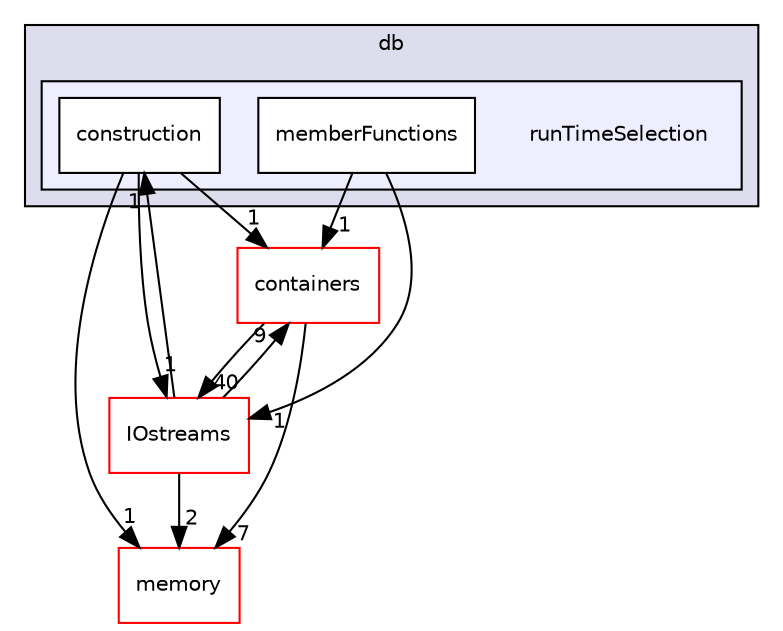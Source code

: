 digraph "src/OpenFOAM/db/runTimeSelection" {
  bgcolor=transparent;
  compound=true
  node [ fontsize="10", fontname="Helvetica"];
  edge [ labelfontsize="10", labelfontname="Helvetica"];
  subgraph clusterdir_63c634f7a7cfd679ac26c67fb30fc32f {
    graph [ bgcolor="#ddddee", pencolor="black", label="db" fontname="Helvetica", fontsize="10", URL="dir_63c634f7a7cfd679ac26c67fb30fc32f.html"]
  subgraph clusterdir_97107bb83a2a5bbfad7ddd584e3f301c {
    graph [ bgcolor="#eeeeff", pencolor="black", label="" URL="dir_97107bb83a2a5bbfad7ddd584e3f301c.html"];
    dir_97107bb83a2a5bbfad7ddd584e3f301c [shape=plaintext label="runTimeSelection"];
    dir_9dcfe6f37b3ef49bab5b4b0581eb40f9 [shape=box label="construction" color="black" fillcolor="white" style="filled" URL="dir_9dcfe6f37b3ef49bab5b4b0581eb40f9.html"];
    dir_0c4a5f990cda0c310eef5c7c327ba6ba [shape=box label="memberFunctions" color="black" fillcolor="white" style="filled" URL="dir_0c4a5f990cda0c310eef5c7c327ba6ba.html"];
  }
  }
  dir_385a22dcc2f7120acb0f1a7a832b3b8d [shape=box label="memory" color="red" URL="dir_385a22dcc2f7120acb0f1a7a832b3b8d.html"];
  dir_19d0872053bde092be81d7fe3f56cbf7 [shape=box label="containers" color="red" URL="dir_19d0872053bde092be81d7fe3f56cbf7.html"];
  dir_466e4f5b4cc1582939ab4ceba36098d8 [shape=box label="IOstreams" color="red" URL="dir_466e4f5b4cc1582939ab4ceba36098d8.html"];
  dir_19d0872053bde092be81d7fe3f56cbf7->dir_385a22dcc2f7120acb0f1a7a832b3b8d [headlabel="7", labeldistance=1.5 headhref="dir_001903_002222.html"];
  dir_19d0872053bde092be81d7fe3f56cbf7->dir_466e4f5b4cc1582939ab4ceba36098d8 [headlabel="40", labeldistance=1.5 headhref="dir_001903_001993.html"];
  dir_466e4f5b4cc1582939ab4ceba36098d8->dir_385a22dcc2f7120acb0f1a7a832b3b8d [headlabel="2", labeldistance=1.5 headhref="dir_001993_002222.html"];
  dir_466e4f5b4cc1582939ab4ceba36098d8->dir_19d0872053bde092be81d7fe3f56cbf7 [headlabel="9", labeldistance=1.5 headhref="dir_001993_001903.html"];
  dir_466e4f5b4cc1582939ab4ceba36098d8->dir_9dcfe6f37b3ef49bab5b4b0581eb40f9 [headlabel="1", labeldistance=1.5 headhref="dir_001993_002009.html"];
  dir_0c4a5f990cda0c310eef5c7c327ba6ba->dir_19d0872053bde092be81d7fe3f56cbf7 [headlabel="1", labeldistance=1.5 headhref="dir_002010_001903.html"];
  dir_0c4a5f990cda0c310eef5c7c327ba6ba->dir_466e4f5b4cc1582939ab4ceba36098d8 [headlabel="1", labeldistance=1.5 headhref="dir_002010_001993.html"];
  dir_9dcfe6f37b3ef49bab5b4b0581eb40f9->dir_385a22dcc2f7120acb0f1a7a832b3b8d [headlabel="1", labeldistance=1.5 headhref="dir_002009_002222.html"];
  dir_9dcfe6f37b3ef49bab5b4b0581eb40f9->dir_19d0872053bde092be81d7fe3f56cbf7 [headlabel="1", labeldistance=1.5 headhref="dir_002009_001903.html"];
  dir_9dcfe6f37b3ef49bab5b4b0581eb40f9->dir_466e4f5b4cc1582939ab4ceba36098d8 [headlabel="1", labeldistance=1.5 headhref="dir_002009_001993.html"];
}
